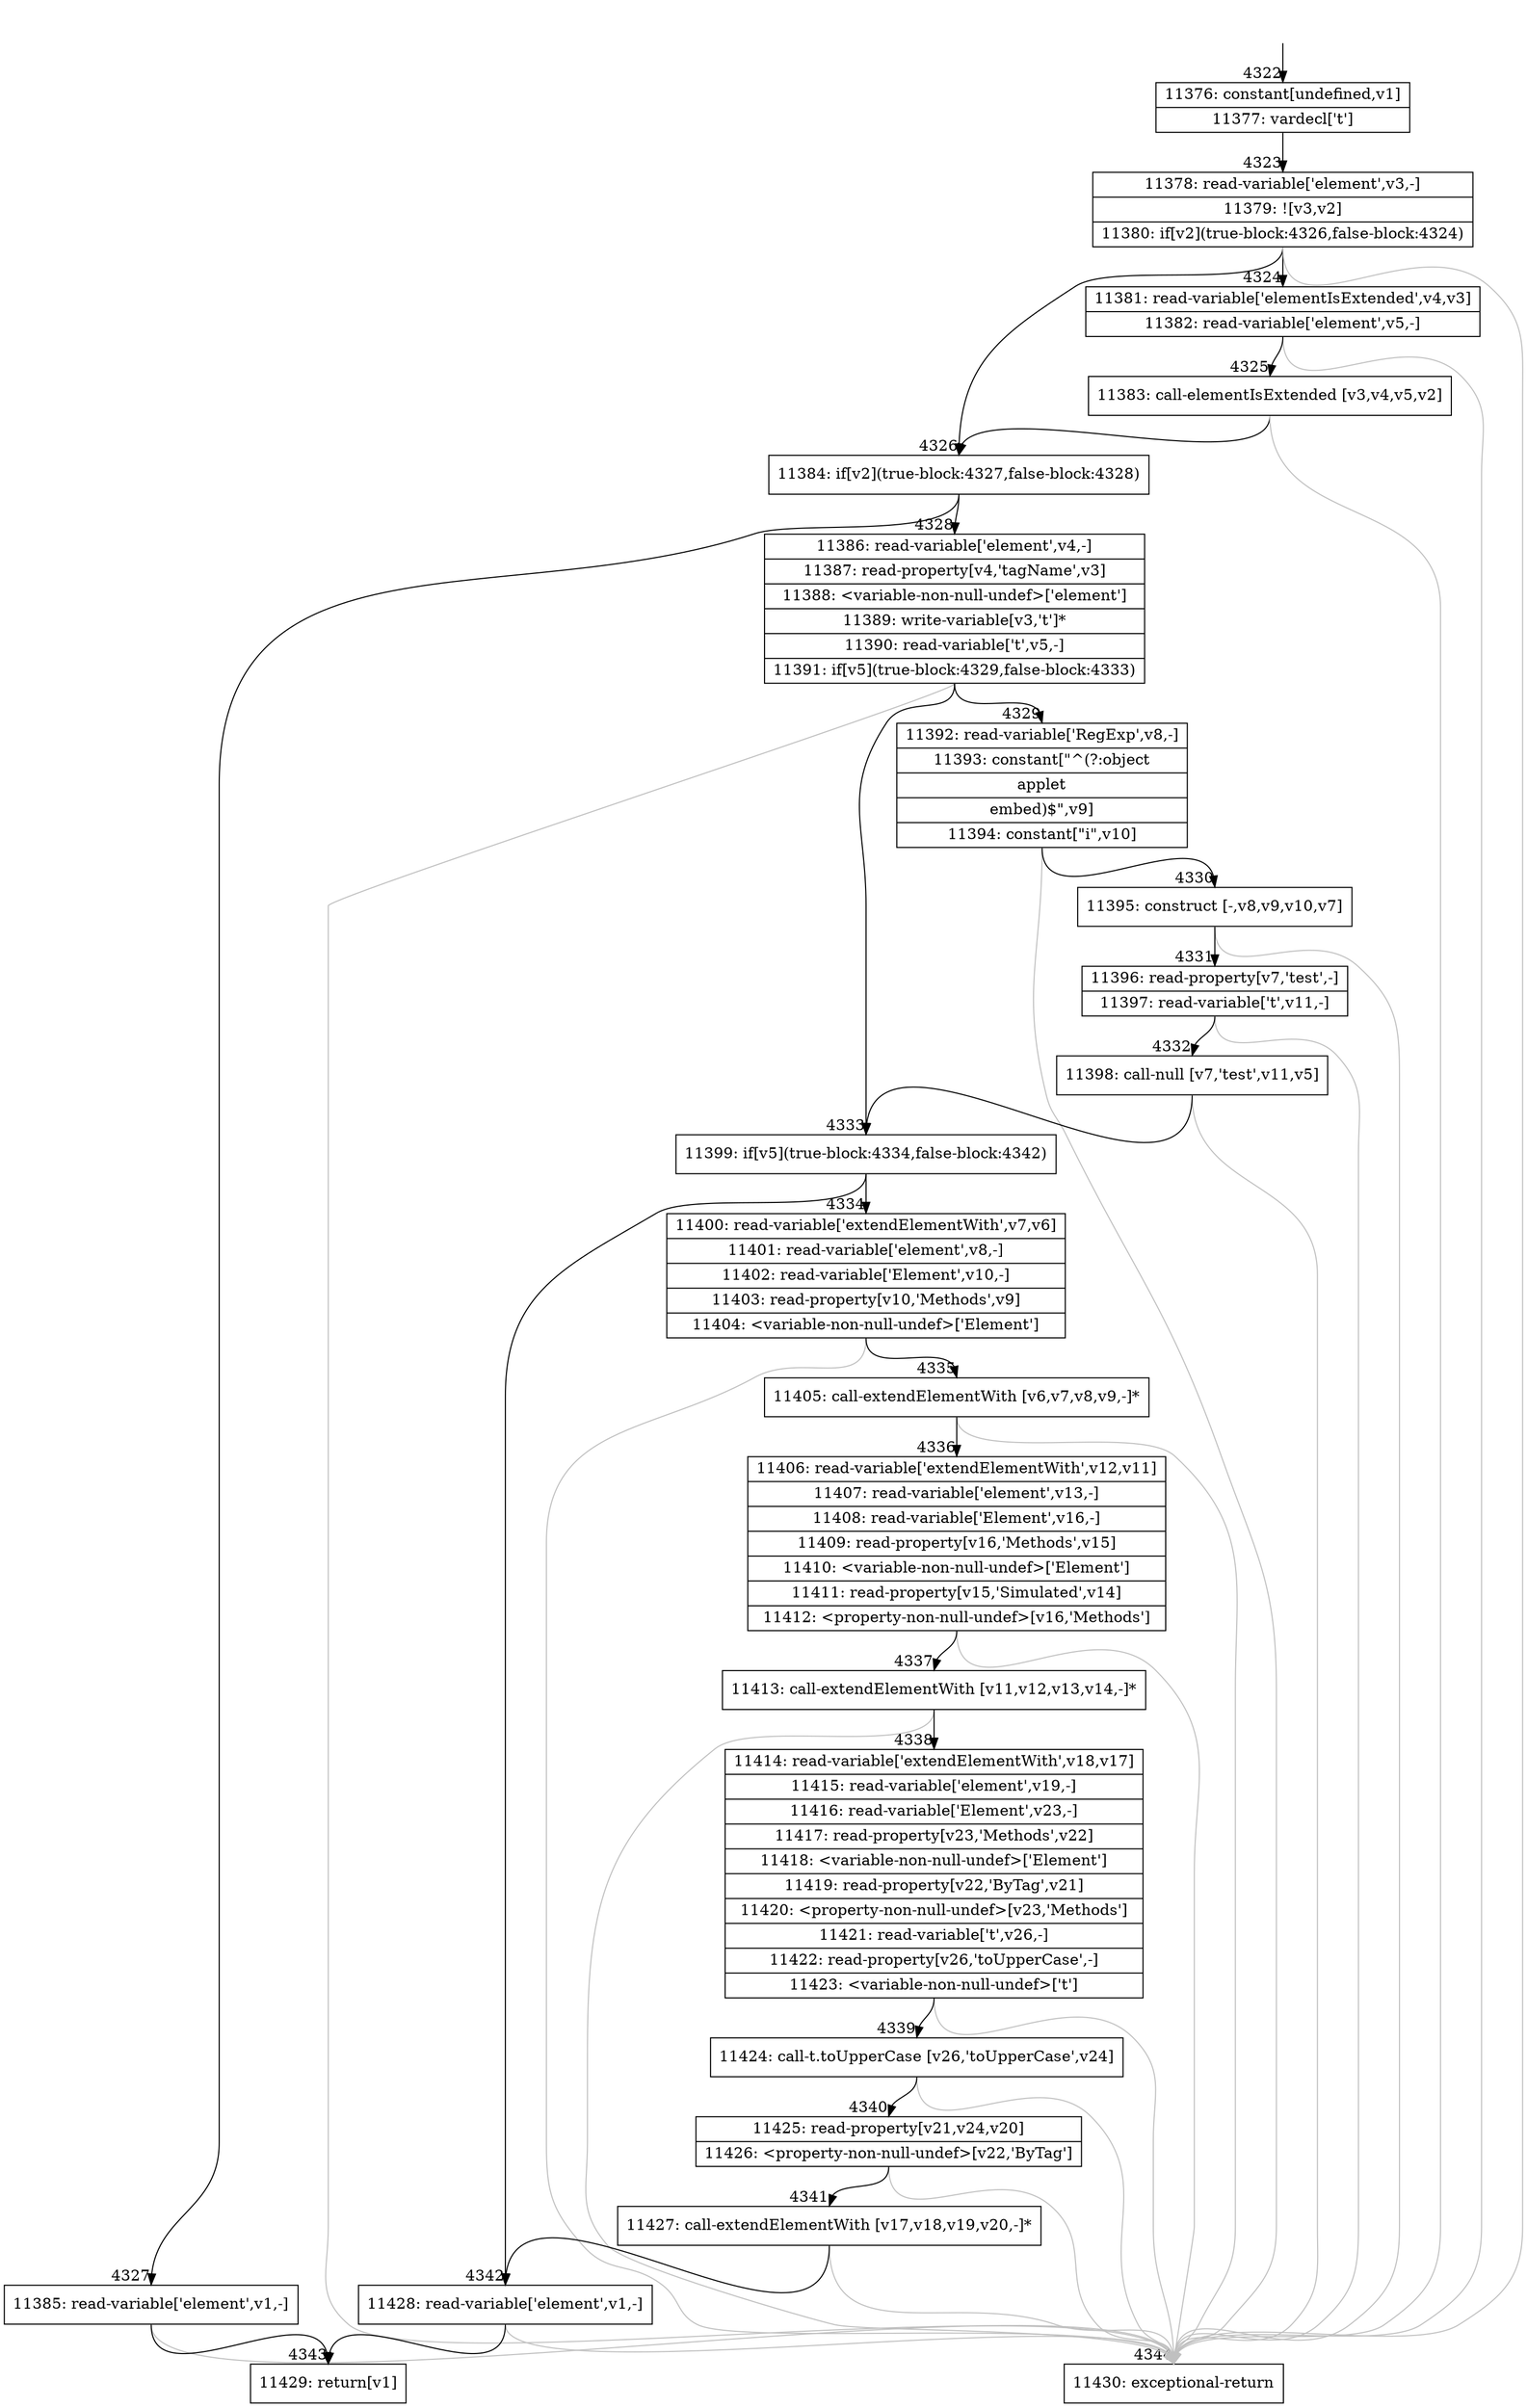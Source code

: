 digraph {
rankdir="TD"
BB_entry361[shape=none,label=""];
BB_entry361 -> BB4322 [tailport=s, headport=n, headlabel="    4322"]
BB4322 [shape=record label="{11376: constant[undefined,v1]|11377: vardecl['t']}" ] 
BB4322 -> BB4323 [tailport=s, headport=n, headlabel="      4323"]
BB4323 [shape=record label="{11378: read-variable['element',v3,-]|11379: ![v3,v2]|11380: if[v2](true-block:4326,false-block:4324)}" ] 
BB4323 -> BB4326 [tailport=s, headport=n, headlabel="      4326"]
BB4323 -> BB4324 [tailport=s, headport=n, headlabel="      4324"]
BB4323 -> BB4344 [tailport=s, headport=n, color=gray, headlabel="      4344"]
BB4324 [shape=record label="{11381: read-variable['elementIsExtended',v4,v3]|11382: read-variable['element',v5,-]}" ] 
BB4324 -> BB4325 [tailport=s, headport=n, headlabel="      4325"]
BB4324 -> BB4344 [tailport=s, headport=n, color=gray]
BB4325 [shape=record label="{11383: call-elementIsExtended [v3,v4,v5,v2]}" ] 
BB4325 -> BB4326 [tailport=s, headport=n]
BB4325 -> BB4344 [tailport=s, headport=n, color=gray]
BB4326 [shape=record label="{11384: if[v2](true-block:4327,false-block:4328)}" ] 
BB4326 -> BB4327 [tailport=s, headport=n, headlabel="      4327"]
BB4326 -> BB4328 [tailport=s, headport=n, headlabel="      4328"]
BB4327 [shape=record label="{11385: read-variable['element',v1,-]}" ] 
BB4327 -> BB4343 [tailport=s, headport=n, headlabel="      4343"]
BB4327 -> BB4344 [tailport=s, headport=n, color=gray]
BB4328 [shape=record label="{11386: read-variable['element',v4,-]|11387: read-property[v4,'tagName',v3]|11388: \<variable-non-null-undef\>['element']|11389: write-variable[v3,'t']*|11390: read-variable['t',v5,-]|11391: if[v5](true-block:4329,false-block:4333)}" ] 
BB4328 -> BB4333 [tailport=s, headport=n, headlabel="      4333"]
BB4328 -> BB4329 [tailport=s, headport=n, headlabel="      4329"]
BB4328 -> BB4344 [tailport=s, headport=n, color=gray]
BB4329 [shape=record label="{11392: read-variable['RegExp',v8,-]|11393: constant[\"^(?:object|applet|embed)$\",v9]|11394: constant[\"i\",v10]}" ] 
BB4329 -> BB4330 [tailport=s, headport=n, headlabel="      4330"]
BB4329 -> BB4344 [tailport=s, headport=n, color=gray]
BB4330 [shape=record label="{11395: construct [-,v8,v9,v10,v7]}" ] 
BB4330 -> BB4331 [tailport=s, headport=n, headlabel="      4331"]
BB4330 -> BB4344 [tailport=s, headport=n, color=gray]
BB4331 [shape=record label="{11396: read-property[v7,'test',-]|11397: read-variable['t',v11,-]}" ] 
BB4331 -> BB4332 [tailport=s, headport=n, headlabel="      4332"]
BB4331 -> BB4344 [tailport=s, headport=n, color=gray]
BB4332 [shape=record label="{11398: call-null [v7,'test',v11,v5]}" ] 
BB4332 -> BB4333 [tailport=s, headport=n]
BB4332 -> BB4344 [tailport=s, headport=n, color=gray]
BB4333 [shape=record label="{11399: if[v5](true-block:4334,false-block:4342)}" ] 
BB4333 -> BB4334 [tailport=s, headport=n, headlabel="      4334"]
BB4333 -> BB4342 [tailport=s, headport=n, headlabel="      4342"]
BB4334 [shape=record label="{11400: read-variable['extendElementWith',v7,v6]|11401: read-variable['element',v8,-]|11402: read-variable['Element',v10,-]|11403: read-property[v10,'Methods',v9]|11404: \<variable-non-null-undef\>['Element']}" ] 
BB4334 -> BB4335 [tailport=s, headport=n, headlabel="      4335"]
BB4334 -> BB4344 [tailport=s, headport=n, color=gray]
BB4335 [shape=record label="{11405: call-extendElementWith [v6,v7,v8,v9,-]*}" ] 
BB4335 -> BB4336 [tailport=s, headport=n, headlabel="      4336"]
BB4335 -> BB4344 [tailport=s, headport=n, color=gray]
BB4336 [shape=record label="{11406: read-variable['extendElementWith',v12,v11]|11407: read-variable['element',v13,-]|11408: read-variable['Element',v16,-]|11409: read-property[v16,'Methods',v15]|11410: \<variable-non-null-undef\>['Element']|11411: read-property[v15,'Simulated',v14]|11412: \<property-non-null-undef\>[v16,'Methods']}" ] 
BB4336 -> BB4337 [tailport=s, headport=n, headlabel="      4337"]
BB4336 -> BB4344 [tailport=s, headport=n, color=gray]
BB4337 [shape=record label="{11413: call-extendElementWith [v11,v12,v13,v14,-]*}" ] 
BB4337 -> BB4338 [tailport=s, headport=n, headlabel="      4338"]
BB4337 -> BB4344 [tailport=s, headport=n, color=gray]
BB4338 [shape=record label="{11414: read-variable['extendElementWith',v18,v17]|11415: read-variable['element',v19,-]|11416: read-variable['Element',v23,-]|11417: read-property[v23,'Methods',v22]|11418: \<variable-non-null-undef\>['Element']|11419: read-property[v22,'ByTag',v21]|11420: \<property-non-null-undef\>[v23,'Methods']|11421: read-variable['t',v26,-]|11422: read-property[v26,'toUpperCase',-]|11423: \<variable-non-null-undef\>['t']}" ] 
BB4338 -> BB4339 [tailport=s, headport=n, headlabel="      4339"]
BB4338 -> BB4344 [tailport=s, headport=n, color=gray]
BB4339 [shape=record label="{11424: call-t.toUpperCase [v26,'toUpperCase',v24]}" ] 
BB4339 -> BB4340 [tailport=s, headport=n, headlabel="      4340"]
BB4339 -> BB4344 [tailport=s, headport=n, color=gray]
BB4340 [shape=record label="{11425: read-property[v21,v24,v20]|11426: \<property-non-null-undef\>[v22,'ByTag']}" ] 
BB4340 -> BB4341 [tailport=s, headport=n, headlabel="      4341"]
BB4340 -> BB4344 [tailport=s, headport=n, color=gray]
BB4341 [shape=record label="{11427: call-extendElementWith [v17,v18,v19,v20,-]*}" ] 
BB4341 -> BB4342 [tailport=s, headport=n]
BB4341 -> BB4344 [tailport=s, headport=n, color=gray]
BB4342 [shape=record label="{11428: read-variable['element',v1,-]}" ] 
BB4342 -> BB4343 [tailport=s, headport=n]
BB4342 -> BB4344 [tailport=s, headport=n, color=gray]
BB4343 [shape=record label="{11429: return[v1]}" ] 
BB4344 [shape=record label="{11430: exceptional-return}" ] 
//#$~ 3347
}
